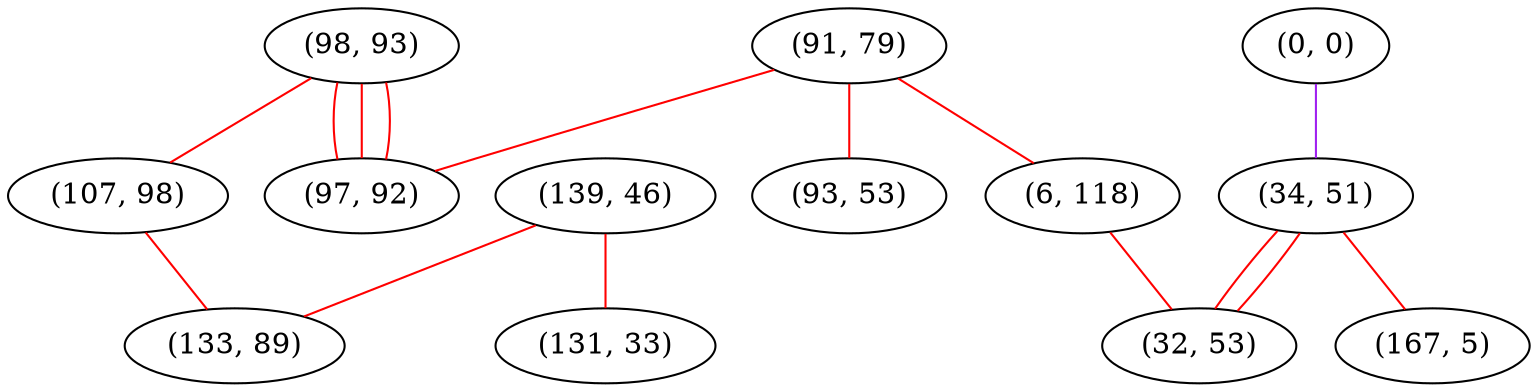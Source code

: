 graph "" {
"(98, 93)";
"(0, 0)";
"(34, 51)";
"(139, 46)";
"(91, 79)";
"(107, 98)";
"(131, 33)";
"(93, 53)";
"(133, 89)";
"(167, 5)";
"(97, 92)";
"(6, 118)";
"(32, 53)";
"(98, 93)" -- "(107, 98)"  [color=red, key=0, weight=1];
"(98, 93)" -- "(97, 92)"  [color=red, key=0, weight=1];
"(98, 93)" -- "(97, 92)"  [color=red, key=1, weight=1];
"(98, 93)" -- "(97, 92)"  [color=red, key=2, weight=1];
"(0, 0)" -- "(34, 51)"  [color=purple, key=0, weight=4];
"(34, 51)" -- "(167, 5)"  [color=red, key=0, weight=1];
"(34, 51)" -- "(32, 53)"  [color=red, key=0, weight=1];
"(34, 51)" -- "(32, 53)"  [color=red, key=1, weight=1];
"(139, 46)" -- "(133, 89)"  [color=red, key=0, weight=1];
"(139, 46)" -- "(131, 33)"  [color=red, key=0, weight=1];
"(91, 79)" -- "(93, 53)"  [color=red, key=0, weight=1];
"(91, 79)" -- "(97, 92)"  [color=red, key=0, weight=1];
"(91, 79)" -- "(6, 118)"  [color=red, key=0, weight=1];
"(107, 98)" -- "(133, 89)"  [color=red, key=0, weight=1];
"(6, 118)" -- "(32, 53)"  [color=red, key=0, weight=1];
}
